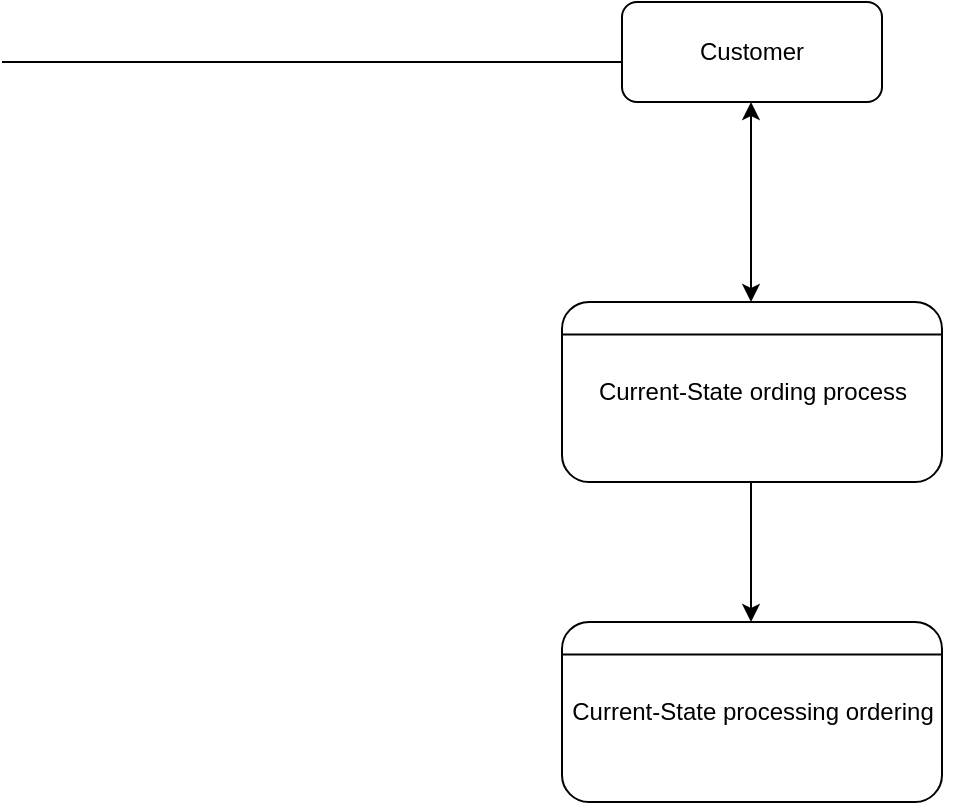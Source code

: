 <mxfile version="18.1.3" type="github">
  <diagram id="bfzW_d-6oRnT0RZYZXPe" name="Page-1">
    <mxGraphModel dx="2062" dy="1154" grid="1" gridSize="10" guides="1" tooltips="1" connect="1" arrows="1" fold="1" page="1" pageScale="1" pageWidth="850" pageHeight="1100" math="0" shadow="0">
      <root>
        <mxCell id="0" />
        <mxCell id="1" parent="0" />
        <mxCell id="uValprzuJ4e1e1YTYv_o-2" value="" style="rounded=1;whiteSpace=wrap;html=1;" vertex="1" parent="1">
          <mxGeometry x="350" y="10" width="130" height="50" as="geometry" />
        </mxCell>
        <mxCell id="uValprzuJ4e1e1YTYv_o-3" value="Customer" style="text;html=1;strokeColor=none;fillColor=none;align=center;verticalAlign=middle;whiteSpace=wrap;rounded=0;" vertex="1" parent="1">
          <mxGeometry x="385" y="20" width="60" height="30" as="geometry" />
        </mxCell>
        <mxCell id="uValprzuJ4e1e1YTYv_o-4" value="" style="endArrow=classic;startArrow=classic;html=1;rounded=0;" edge="1" parent="1">
          <mxGeometry width="50" height="50" relative="1" as="geometry">
            <mxPoint x="414.5" y="160" as="sourcePoint" />
            <mxPoint x="414.5" y="60" as="targetPoint" />
          </mxGeometry>
        </mxCell>
        <mxCell id="uValprzuJ4e1e1YTYv_o-5" value="" style="rounded=1;whiteSpace=wrap;html=1;" vertex="1" parent="1">
          <mxGeometry x="320" y="160" width="190" height="90" as="geometry" />
        </mxCell>
        <mxCell id="uValprzuJ4e1e1YTYv_o-6" value="Current-State ording process" style="text;html=1;strokeColor=none;fillColor=none;align=center;verticalAlign=middle;whiteSpace=wrap;rounded=0;" vertex="1" parent="1">
          <mxGeometry x="302.5" y="190" width="225" height="30" as="geometry" />
        </mxCell>
        <mxCell id="uValprzuJ4e1e1YTYv_o-7" value="" style="endArrow=classic;html=1;rounded=0;" edge="1" parent="1">
          <mxGeometry width="50" height="50" relative="1" as="geometry">
            <mxPoint x="414.5" y="250" as="sourcePoint" />
            <mxPoint x="414.5" y="320" as="targetPoint" />
          </mxGeometry>
        </mxCell>
        <mxCell id="uValprzuJ4e1e1YTYv_o-10" value="" style="endArrow=none;html=1;rounded=0;entryX=1;entryY=0.18;entryDx=0;entryDy=0;exitX=0;exitY=0.18;exitDx=0;exitDy=0;exitPerimeter=0;entryPerimeter=0;" edge="1" parent="1" source="uValprzuJ4e1e1YTYv_o-5" target="uValprzuJ4e1e1YTYv_o-5">
          <mxGeometry width="50" height="50" relative="1" as="geometry">
            <mxPoint x="240" y="190" as="sourcePoint" />
            <mxPoint x="290" y="140" as="targetPoint" />
          </mxGeometry>
        </mxCell>
        <mxCell id="uValprzuJ4e1e1YTYv_o-14" value="" style="rounded=1;whiteSpace=wrap;html=1;" vertex="1" parent="1">
          <mxGeometry x="320" y="320" width="190" height="90" as="geometry" />
        </mxCell>
        <mxCell id="uValprzuJ4e1e1YTYv_o-15" value="Current-State processing ordering" style="text;html=1;strokeColor=none;fillColor=none;align=center;verticalAlign=middle;whiteSpace=wrap;rounded=0;" vertex="1" parent="1">
          <mxGeometry x="302.5" y="350" width="225" height="30" as="geometry" />
        </mxCell>
        <mxCell id="uValprzuJ4e1e1YTYv_o-16" value="" style="endArrow=none;html=1;rounded=0;entryX=1;entryY=0.18;entryDx=0;entryDy=0;exitX=0;exitY=0.18;exitDx=0;exitDy=0;exitPerimeter=0;entryPerimeter=0;" edge="1" parent="1" source="uValprzuJ4e1e1YTYv_o-14" target="uValprzuJ4e1e1YTYv_o-14">
          <mxGeometry width="50" height="50" relative="1" as="geometry">
            <mxPoint x="250.5" y="350" as="sourcePoint" />
            <mxPoint x="300.5" y="300" as="targetPoint" />
          </mxGeometry>
        </mxCell>
        <mxCell id="uValprzuJ4e1e1YTYv_o-18" value="" style="endArrow=none;html=1;rounded=0;" edge="1" parent="1">
          <mxGeometry width="50" height="50" relative="1" as="geometry">
            <mxPoint x="40" y="40" as="sourcePoint" />
            <mxPoint x="350" y="40" as="targetPoint" />
          </mxGeometry>
        </mxCell>
      </root>
    </mxGraphModel>
  </diagram>
</mxfile>
